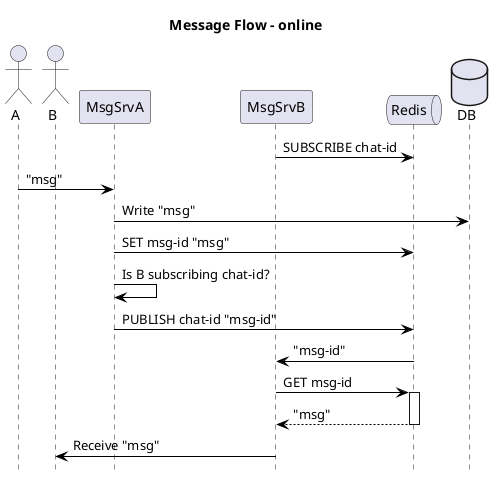 @startuml messageFlow-online
skinparam class {
    BackgroundColor White
    ArrowColor Black
    BorderColor Black
    AttributeIconSize 0
}
'skinparam style strictuml
skinparam stereotypeCBackgroundColor White
skinparam stereotypeIBackgroundColor White
skinparam stereotypeEBackgroundColor White
skinparam stereotypeABackgroundColor White
skinparam linetype ortho

title "Message Flow - online"
hide footbox

actor A
actor B

participant MsgSrvA
participant MsgSrvB
queue Redis
database DB 

MsgSrvB -> Redis : SUBSCRIBE chat-id

A -> MsgSrvA : "msg"

MsgSrvA -> DB : Write "msg"

MsgSrvA -> Redis : SET msg-id "msg"


MsgSrvA -> MsgSrvA : Is B subscribing chat-id?

MsgSrvA -> Redis : PUBLISH chat-id "msg-id"

Redis -> MsgSrvB : "msg-id"

MsgSrvB -> Redis ++ : GET msg-id
return "msg"

MsgSrvB -> B : Receive "msg"


@enduml


